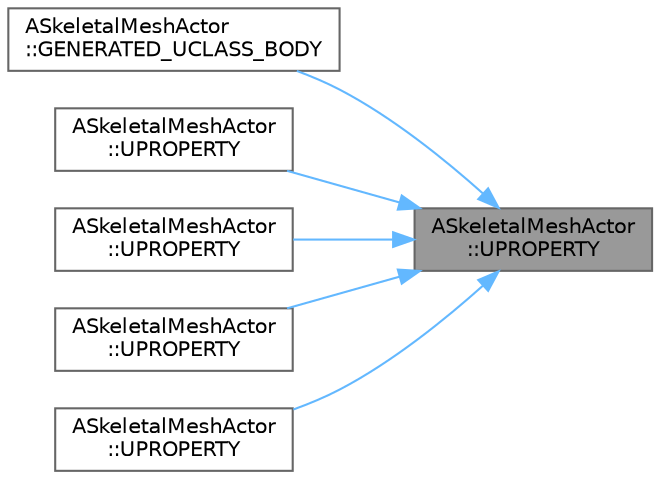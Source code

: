 digraph "ASkeletalMeshActor::UPROPERTY"
{
 // INTERACTIVE_SVG=YES
 // LATEX_PDF_SIZE
  bgcolor="transparent";
  edge [fontname=Helvetica,fontsize=10,labelfontname=Helvetica,labelfontsize=10];
  node [fontname=Helvetica,fontsize=10,shape=box,height=0.2,width=0.4];
  rankdir="RL";
  Node1 [id="Node000001",label="ASkeletalMeshActor\l::UPROPERTY",height=0.2,width=0.4,color="gray40", fillcolor="grey60", style="filled", fontcolor="black",tooltip="Whether or not this actor should respond to anim notifies - CURRENTLY ONLY AFFECTS PlayParticleEffect..."];
  Node1 -> Node2 [id="edge1_Node000001_Node000002",dir="back",color="steelblue1",style="solid",tooltip=" "];
  Node2 [id="Node000002",label="ASkeletalMeshActor\l::GENERATED_UCLASS_BODY",height=0.2,width=0.4,color="grey40", fillcolor="white", style="filled",URL="$dd/d6e/classASkeletalMeshActor.html#a71b3eed474bd1460a9ba38f245d84dba",tooltip=" "];
  Node1 -> Node3 [id="edge2_Node000001_Node000003",dir="back",color="steelblue1",style="solid",tooltip=" "];
  Node3 [id="Node000003",label="ASkeletalMeshActor\l::UPROPERTY",height=0.2,width=0.4,color="grey40", fillcolor="white", style="filled",URL="$dd/d6e/classASkeletalMeshActor.html#a8c2947d4cdb50e1b42f8c3d34b3b117a",tooltip="used to replicate the material in index 0"];
  Node1 -> Node4 [id="edge3_Node000001_Node000004",dir="back",color="steelblue1",style="solid",tooltip=" "];
  Node4 [id="Node000004",label="ASkeletalMeshActor\l::UPROPERTY",height=0.2,width=0.4,color="grey40", fillcolor="white", style="filled",URL="$dd/d6e/classASkeletalMeshActor.html#a7cb4ea675abd2d494d8ff06ab6ab8d69",tooltip=" "];
  Node1 -> Node5 [id="edge4_Node000001_Node000005",dir="back",color="steelblue1",style="solid",tooltip=" "];
  Node5 [id="Node000005",label="ASkeletalMeshActor\l::UPROPERTY",height=0.2,width=0.4,color="grey40", fillcolor="white", style="filled",URL="$dd/d6e/classASkeletalMeshActor.html#aeb46e26d1b381581dffa7665a1ab60db",tooltip="Used to replicate physics asset to clients."];
  Node1 -> Node6 [id="edge5_Node000001_Node000006",dir="back",color="steelblue1",style="solid",tooltip=" "];
  Node6 [id="Node000006",label="ASkeletalMeshActor\l::UPROPERTY",height=0.2,width=0.4,color="grey40", fillcolor="white", style="filled",URL="$dd/d6e/classASkeletalMeshActor.html#a2a6a12f13a784795008bf322e5cecc35",tooltip="Used to replicate mesh to clients."];
}
